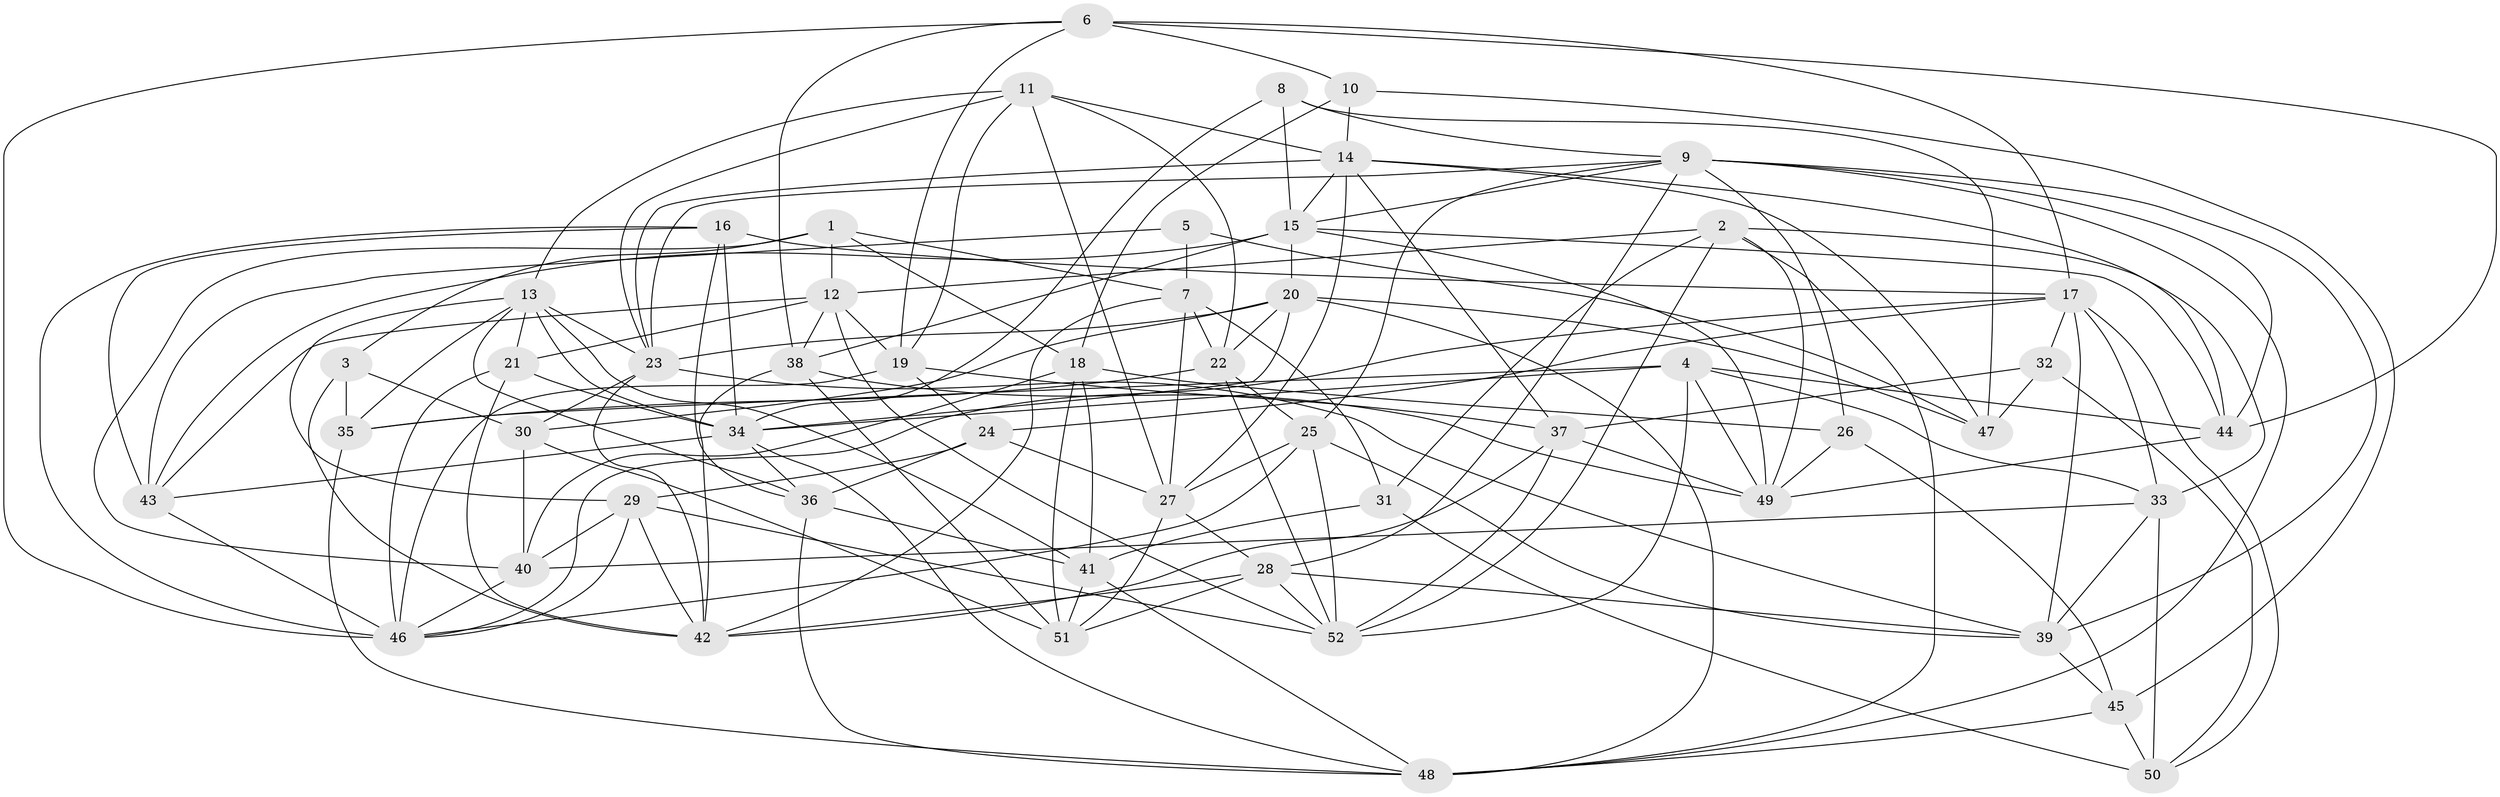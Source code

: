 // original degree distribution, {4: 1.0}
// Generated by graph-tools (version 1.1) at 2025/38/03/04/25 23:38:10]
// undirected, 52 vertices, 159 edges
graph export_dot {
  node [color=gray90,style=filled];
  1;
  2;
  3;
  4;
  5;
  6;
  7;
  8;
  9;
  10;
  11;
  12;
  13;
  14;
  15;
  16;
  17;
  18;
  19;
  20;
  21;
  22;
  23;
  24;
  25;
  26;
  27;
  28;
  29;
  30;
  31;
  32;
  33;
  34;
  35;
  36;
  37;
  38;
  39;
  40;
  41;
  42;
  43;
  44;
  45;
  46;
  47;
  48;
  49;
  50;
  51;
  52;
  1 -- 3 [weight=2.0];
  1 -- 7 [weight=1.0];
  1 -- 12 [weight=1.0];
  1 -- 18 [weight=1.0];
  1 -- 40 [weight=1.0];
  2 -- 12 [weight=1.0];
  2 -- 31 [weight=1.0];
  2 -- 33 [weight=1.0];
  2 -- 48 [weight=1.0];
  2 -- 49 [weight=1.0];
  2 -- 52 [weight=1.0];
  3 -- 30 [weight=1.0];
  3 -- 35 [weight=2.0];
  3 -- 42 [weight=1.0];
  4 -- 33 [weight=1.0];
  4 -- 34 [weight=1.0];
  4 -- 35 [weight=1.0];
  4 -- 44 [weight=1.0];
  4 -- 49 [weight=1.0];
  4 -- 52 [weight=1.0];
  5 -- 7 [weight=3.0];
  5 -- 43 [weight=1.0];
  5 -- 47 [weight=2.0];
  6 -- 10 [weight=1.0];
  6 -- 17 [weight=1.0];
  6 -- 19 [weight=1.0];
  6 -- 38 [weight=1.0];
  6 -- 44 [weight=1.0];
  6 -- 46 [weight=1.0];
  7 -- 22 [weight=1.0];
  7 -- 27 [weight=1.0];
  7 -- 31 [weight=1.0];
  7 -- 42 [weight=1.0];
  8 -- 9 [weight=1.0];
  8 -- 15 [weight=1.0];
  8 -- 34 [weight=1.0];
  8 -- 47 [weight=1.0];
  9 -- 15 [weight=1.0];
  9 -- 23 [weight=1.0];
  9 -- 25 [weight=1.0];
  9 -- 26 [weight=1.0];
  9 -- 28 [weight=1.0];
  9 -- 39 [weight=2.0];
  9 -- 44 [weight=1.0];
  9 -- 48 [weight=1.0];
  10 -- 14 [weight=1.0];
  10 -- 18 [weight=1.0];
  10 -- 45 [weight=1.0];
  11 -- 13 [weight=1.0];
  11 -- 14 [weight=1.0];
  11 -- 19 [weight=1.0];
  11 -- 22 [weight=1.0];
  11 -- 23 [weight=1.0];
  11 -- 27 [weight=1.0];
  12 -- 19 [weight=1.0];
  12 -- 21 [weight=1.0];
  12 -- 38 [weight=2.0];
  12 -- 43 [weight=1.0];
  12 -- 52 [weight=1.0];
  13 -- 21 [weight=1.0];
  13 -- 23 [weight=1.0];
  13 -- 29 [weight=1.0];
  13 -- 34 [weight=1.0];
  13 -- 35 [weight=1.0];
  13 -- 36 [weight=1.0];
  13 -- 41 [weight=1.0];
  14 -- 15 [weight=1.0];
  14 -- 23 [weight=1.0];
  14 -- 27 [weight=1.0];
  14 -- 37 [weight=1.0];
  14 -- 44 [weight=1.0];
  14 -- 47 [weight=1.0];
  15 -- 20 [weight=1.0];
  15 -- 38 [weight=1.0];
  15 -- 43 [weight=1.0];
  15 -- 44 [weight=1.0];
  15 -- 49 [weight=1.0];
  16 -- 17 [weight=1.0];
  16 -- 34 [weight=1.0];
  16 -- 36 [weight=1.0];
  16 -- 43 [weight=1.0];
  16 -- 46 [weight=2.0];
  17 -- 24 [weight=1.0];
  17 -- 32 [weight=1.0];
  17 -- 33 [weight=1.0];
  17 -- 39 [weight=1.0];
  17 -- 46 [weight=1.0];
  17 -- 50 [weight=1.0];
  18 -- 26 [weight=1.0];
  18 -- 40 [weight=1.0];
  18 -- 41 [weight=1.0];
  18 -- 51 [weight=1.0];
  19 -- 24 [weight=1.0];
  19 -- 37 [weight=1.0];
  19 -- 46 [weight=1.0];
  20 -- 22 [weight=1.0];
  20 -- 23 [weight=2.0];
  20 -- 30 [weight=1.0];
  20 -- 34 [weight=1.0];
  20 -- 47 [weight=1.0];
  20 -- 48 [weight=1.0];
  21 -- 34 [weight=2.0];
  21 -- 42 [weight=1.0];
  21 -- 46 [weight=1.0];
  22 -- 25 [weight=1.0];
  22 -- 35 [weight=1.0];
  22 -- 52 [weight=1.0];
  23 -- 30 [weight=2.0];
  23 -- 39 [weight=1.0];
  23 -- 42 [weight=1.0];
  24 -- 27 [weight=2.0];
  24 -- 29 [weight=1.0];
  24 -- 36 [weight=1.0];
  25 -- 27 [weight=1.0];
  25 -- 39 [weight=1.0];
  25 -- 46 [weight=1.0];
  25 -- 52 [weight=1.0];
  26 -- 45 [weight=1.0];
  26 -- 49 [weight=1.0];
  27 -- 28 [weight=1.0];
  27 -- 51 [weight=1.0];
  28 -- 39 [weight=1.0];
  28 -- 42 [weight=1.0];
  28 -- 51 [weight=1.0];
  28 -- 52 [weight=1.0];
  29 -- 40 [weight=1.0];
  29 -- 42 [weight=1.0];
  29 -- 46 [weight=1.0];
  29 -- 52 [weight=1.0];
  30 -- 40 [weight=1.0];
  30 -- 51 [weight=1.0];
  31 -- 41 [weight=1.0];
  31 -- 50 [weight=1.0];
  32 -- 37 [weight=1.0];
  32 -- 47 [weight=1.0];
  32 -- 50 [weight=1.0];
  33 -- 39 [weight=1.0];
  33 -- 40 [weight=1.0];
  33 -- 50 [weight=1.0];
  34 -- 36 [weight=1.0];
  34 -- 43 [weight=1.0];
  34 -- 48 [weight=1.0];
  35 -- 48 [weight=1.0];
  36 -- 41 [weight=1.0];
  36 -- 48 [weight=1.0];
  37 -- 42 [weight=1.0];
  37 -- 49 [weight=1.0];
  37 -- 52 [weight=1.0];
  38 -- 42 [weight=1.0];
  38 -- 49 [weight=2.0];
  38 -- 51 [weight=1.0];
  39 -- 45 [weight=1.0];
  40 -- 46 [weight=1.0];
  41 -- 48 [weight=1.0];
  41 -- 51 [weight=1.0];
  43 -- 46 [weight=1.0];
  44 -- 49 [weight=1.0];
  45 -- 48 [weight=1.0];
  45 -- 50 [weight=2.0];
}

